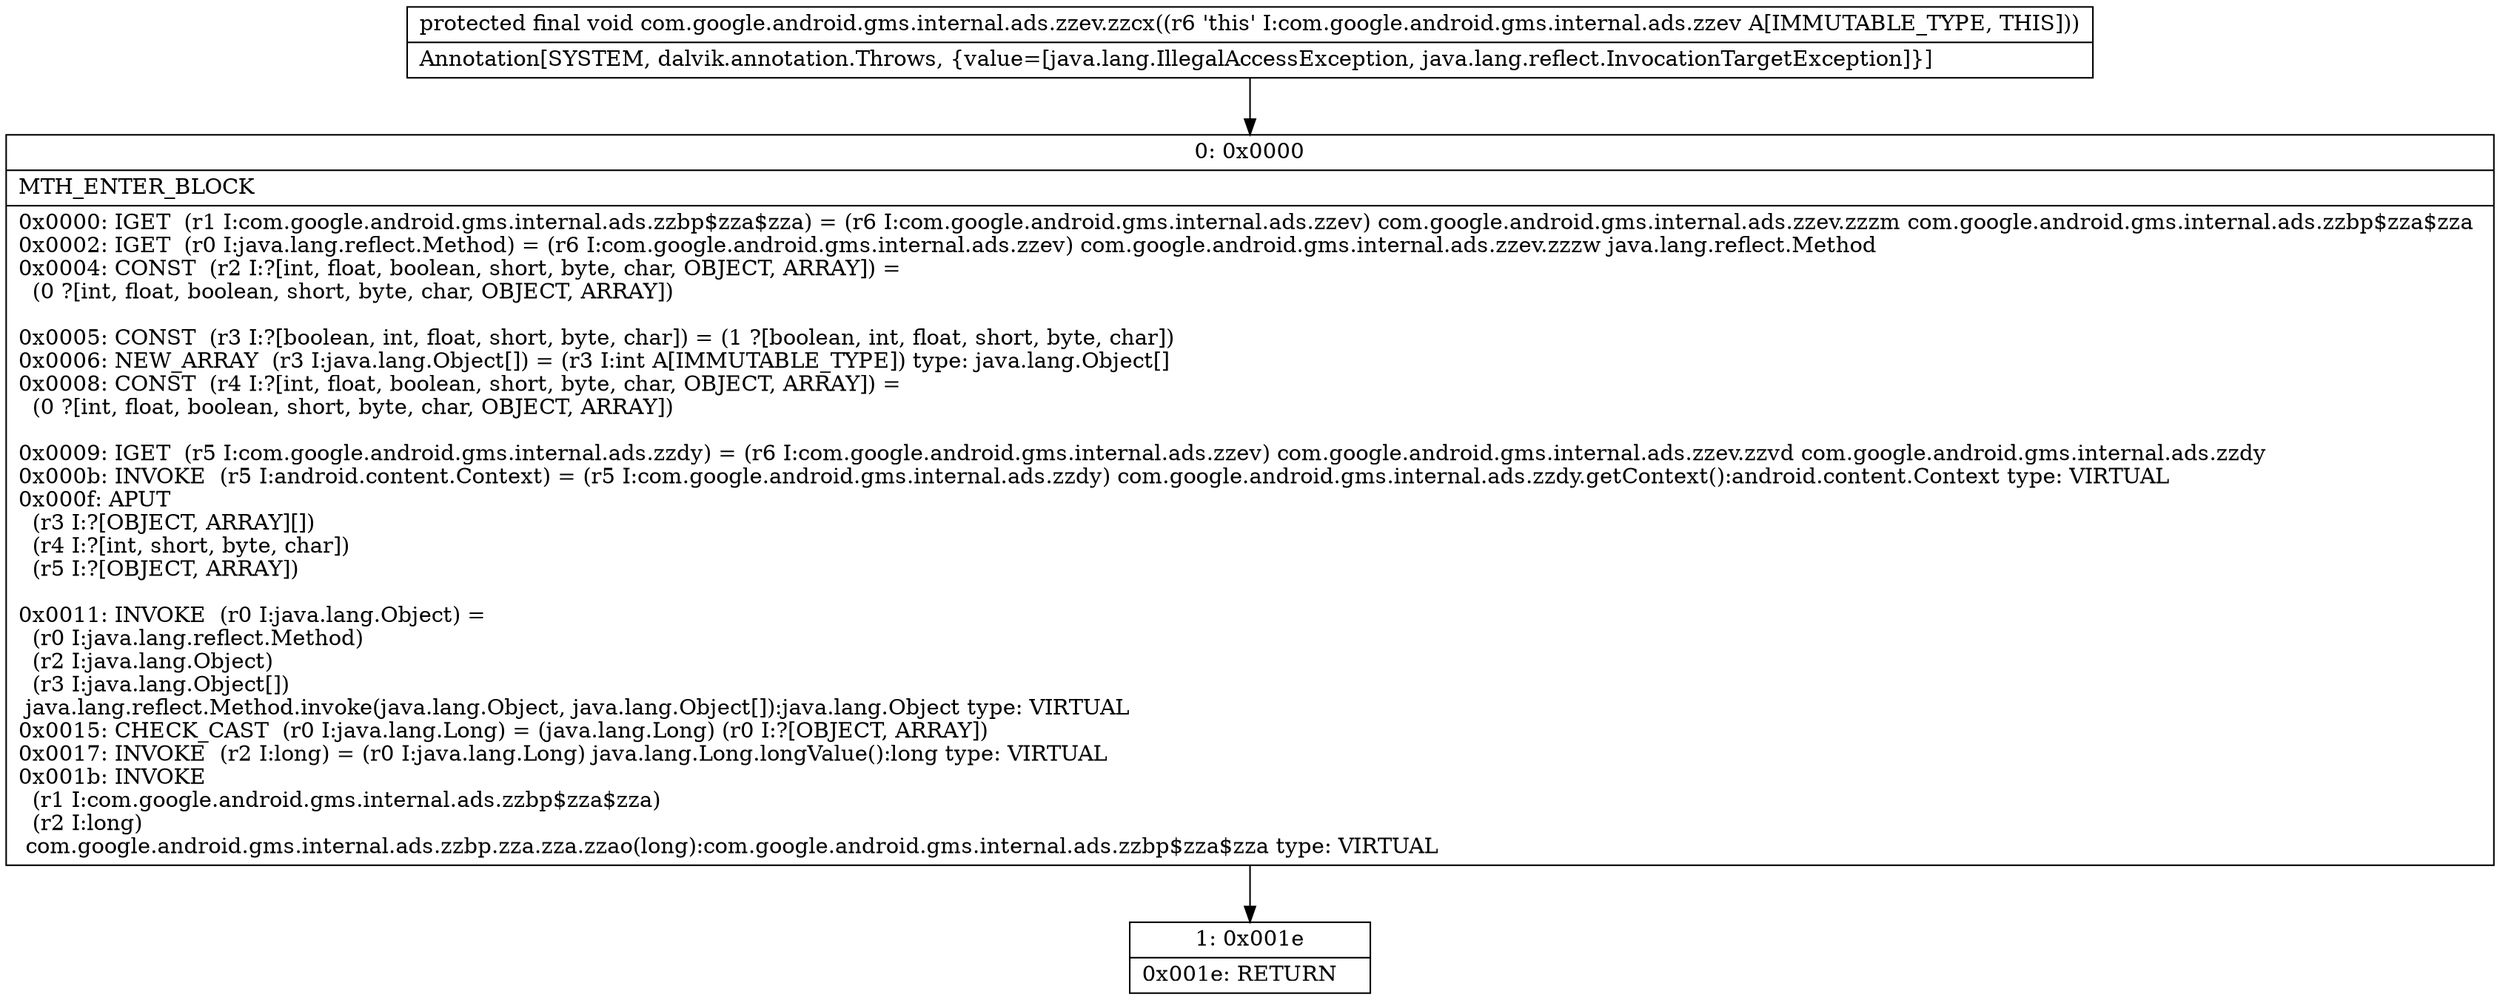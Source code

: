 digraph "CFG forcom.google.android.gms.internal.ads.zzev.zzcx()V" {
Node_0 [shape=record,label="{0\:\ 0x0000|MTH_ENTER_BLOCK\l|0x0000: IGET  (r1 I:com.google.android.gms.internal.ads.zzbp$zza$zza) = (r6 I:com.google.android.gms.internal.ads.zzev) com.google.android.gms.internal.ads.zzev.zzzm com.google.android.gms.internal.ads.zzbp$zza$zza \l0x0002: IGET  (r0 I:java.lang.reflect.Method) = (r6 I:com.google.android.gms.internal.ads.zzev) com.google.android.gms.internal.ads.zzev.zzzw java.lang.reflect.Method \l0x0004: CONST  (r2 I:?[int, float, boolean, short, byte, char, OBJECT, ARRAY]) = \l  (0 ?[int, float, boolean, short, byte, char, OBJECT, ARRAY])\l \l0x0005: CONST  (r3 I:?[boolean, int, float, short, byte, char]) = (1 ?[boolean, int, float, short, byte, char]) \l0x0006: NEW_ARRAY  (r3 I:java.lang.Object[]) = (r3 I:int A[IMMUTABLE_TYPE]) type: java.lang.Object[] \l0x0008: CONST  (r4 I:?[int, float, boolean, short, byte, char, OBJECT, ARRAY]) = \l  (0 ?[int, float, boolean, short, byte, char, OBJECT, ARRAY])\l \l0x0009: IGET  (r5 I:com.google.android.gms.internal.ads.zzdy) = (r6 I:com.google.android.gms.internal.ads.zzev) com.google.android.gms.internal.ads.zzev.zzvd com.google.android.gms.internal.ads.zzdy \l0x000b: INVOKE  (r5 I:android.content.Context) = (r5 I:com.google.android.gms.internal.ads.zzdy) com.google.android.gms.internal.ads.zzdy.getContext():android.content.Context type: VIRTUAL \l0x000f: APUT  \l  (r3 I:?[OBJECT, ARRAY][])\l  (r4 I:?[int, short, byte, char])\l  (r5 I:?[OBJECT, ARRAY])\l \l0x0011: INVOKE  (r0 I:java.lang.Object) = \l  (r0 I:java.lang.reflect.Method)\l  (r2 I:java.lang.Object)\l  (r3 I:java.lang.Object[])\l java.lang.reflect.Method.invoke(java.lang.Object, java.lang.Object[]):java.lang.Object type: VIRTUAL \l0x0015: CHECK_CAST  (r0 I:java.lang.Long) = (java.lang.Long) (r0 I:?[OBJECT, ARRAY]) \l0x0017: INVOKE  (r2 I:long) = (r0 I:java.lang.Long) java.lang.Long.longValue():long type: VIRTUAL \l0x001b: INVOKE  \l  (r1 I:com.google.android.gms.internal.ads.zzbp$zza$zza)\l  (r2 I:long)\l com.google.android.gms.internal.ads.zzbp.zza.zza.zzao(long):com.google.android.gms.internal.ads.zzbp$zza$zza type: VIRTUAL \l}"];
Node_1 [shape=record,label="{1\:\ 0x001e|0x001e: RETURN   \l}"];
MethodNode[shape=record,label="{protected final void com.google.android.gms.internal.ads.zzev.zzcx((r6 'this' I:com.google.android.gms.internal.ads.zzev A[IMMUTABLE_TYPE, THIS]))  | Annotation[SYSTEM, dalvik.annotation.Throws, \{value=[java.lang.IllegalAccessException, java.lang.reflect.InvocationTargetException]\}]\l}"];
MethodNode -> Node_0;
Node_0 -> Node_1;
}

